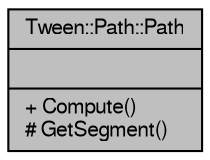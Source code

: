 digraph "Tween::Path::Path"
{
  bgcolor="transparent";
  edge [fontname="FreeSans",fontsize="10",labelfontname="FreeSans",labelfontsize="10"];
  node [fontname="FreeSans",fontsize="10",shape=record];
  Node1 [label="{Tween::Path::Path\n||+ Compute()\l# GetSegment()\l}",height=0.2,width=0.4,color="black", fillcolor="grey75", style="filled" fontcolor="black"];
}

